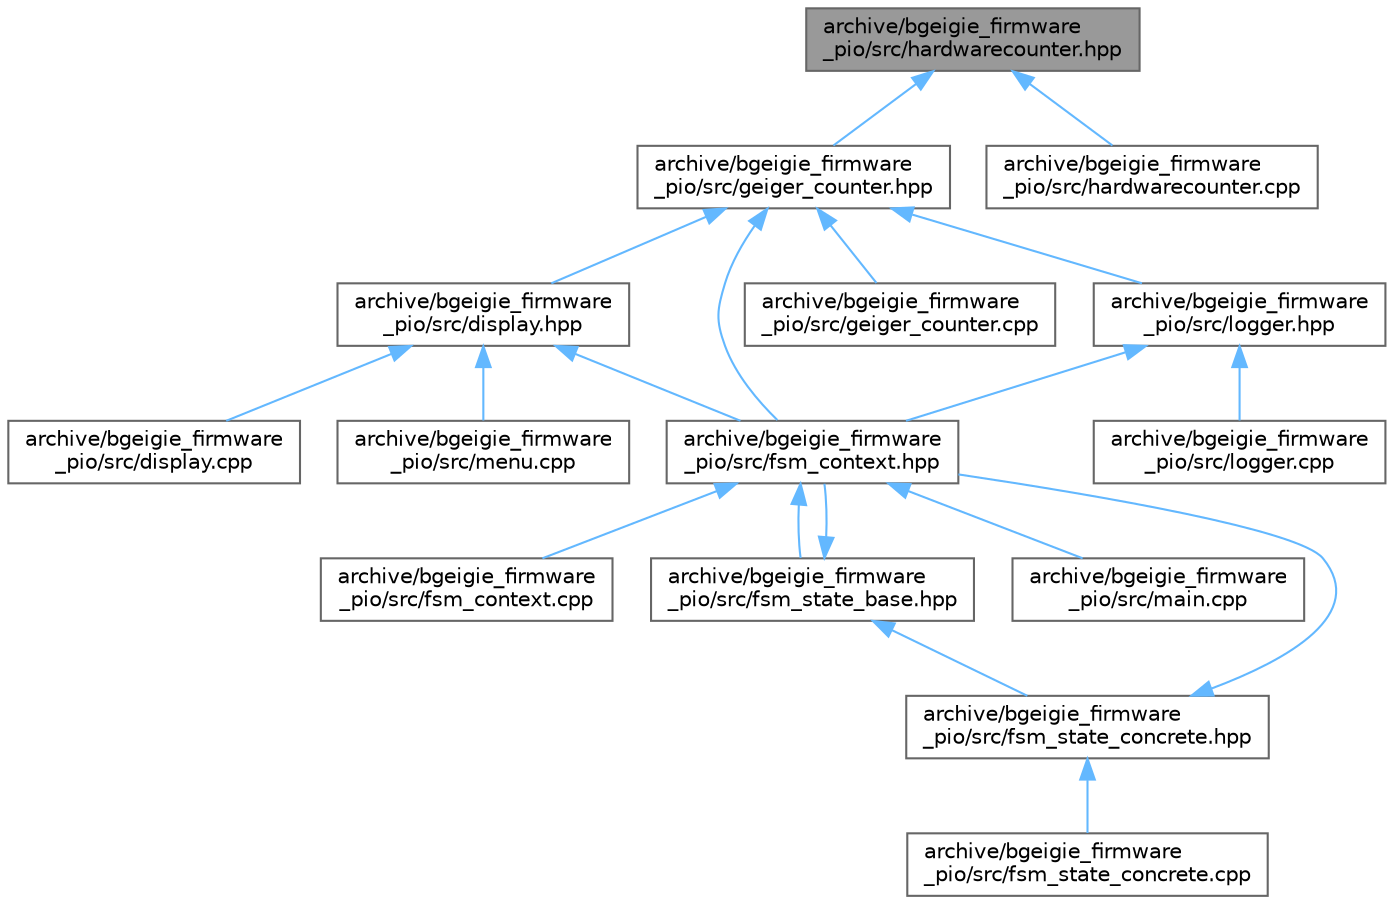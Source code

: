 digraph "archive/bgeigie_firmware_pio/src/hardwarecounter.hpp"
{
 // LATEX_PDF_SIZE
  bgcolor="transparent";
  edge [fontname=Helvetica,fontsize=10,labelfontname=Helvetica,labelfontsize=10];
  node [fontname=Helvetica,fontsize=10,shape=box,height=0.2,width=0.4];
  Node1 [id="Node000001",label="archive/bgeigie_firmware\l_pio/src/hardwarecounter.hpp",height=0.2,width=0.4,color="gray40", fillcolor="grey60", style="filled", fontcolor="black",tooltip=" "];
  Node1 -> Node2 [id="edge1_Node000001_Node000002",dir="back",color="steelblue1",style="solid",tooltip=" "];
  Node2 [id="Node000002",label="archive/bgeigie_firmware\l_pio/src/geiger_counter.hpp",height=0.2,width=0.4,color="grey40", fillcolor="white", style="filled",URL="$src_2geiger__counter_8hpp.html",tooltip=" "];
  Node2 -> Node3 [id="edge2_Node000002_Node000003",dir="back",color="steelblue1",style="solid",tooltip=" "];
  Node3 [id="Node000003",label="archive/bgeigie_firmware\l_pio/src/display.hpp",height=0.2,width=0.4,color="grey40", fillcolor="white", style="filled",URL="$src_2display_8hpp.html",tooltip=" "];
  Node3 -> Node4 [id="edge3_Node000003_Node000004",dir="back",color="steelblue1",style="solid",tooltip=" "];
  Node4 [id="Node000004",label="archive/bgeigie_firmware\l_pio/src/display.cpp",height=0.2,width=0.4,color="grey40", fillcolor="white", style="filled",URL="$display_8cpp.html",tooltip=" "];
  Node3 -> Node5 [id="edge4_Node000003_Node000005",dir="back",color="steelblue1",style="solid",tooltip=" "];
  Node5 [id="Node000005",label="archive/bgeigie_firmware\l_pio/src/fsm_context.hpp",height=0.2,width=0.4,color="grey40", fillcolor="white", style="filled",URL="$src_2fsm__context_8hpp.html",tooltip=" "];
  Node5 -> Node6 [id="edge5_Node000005_Node000006",dir="back",color="steelblue1",style="solid",tooltip=" "];
  Node6 [id="Node000006",label="archive/bgeigie_firmware\l_pio/src/fsm_context.cpp",height=0.2,width=0.4,color="grey40", fillcolor="white", style="filled",URL="$fsm__context_8cpp.html",tooltip=" "];
  Node5 -> Node7 [id="edge6_Node000005_Node000007",dir="back",color="steelblue1",style="solid",tooltip=" "];
  Node7 [id="Node000007",label="archive/bgeigie_firmware\l_pio/src/fsm_state_base.hpp",height=0.2,width=0.4,color="grey40", fillcolor="white", style="filled",URL="$src_2fsm__state__base_8hpp.html",tooltip=" "];
  Node7 -> Node5 [id="edge7_Node000007_Node000005",dir="back",color="steelblue1",style="solid",tooltip=" "];
  Node7 -> Node8 [id="edge8_Node000007_Node000008",dir="back",color="steelblue1",style="solid",tooltip=" "];
  Node8 [id="Node000008",label="archive/bgeigie_firmware\l_pio/src/fsm_state_concrete.hpp",height=0.2,width=0.4,color="grey40", fillcolor="white", style="filled",URL="$src_2fsm__state__concrete_8hpp.html",tooltip=" "];
  Node8 -> Node5 [id="edge9_Node000008_Node000005",dir="back",color="steelblue1",style="solid",tooltip=" "];
  Node8 -> Node9 [id="edge10_Node000008_Node000009",dir="back",color="steelblue1",style="solid",tooltip=" "];
  Node9 [id="Node000009",label="archive/bgeigie_firmware\l_pio/src/fsm_state_concrete.cpp",height=0.2,width=0.4,color="grey40", fillcolor="white", style="filled",URL="$fsm__state__concrete_8cpp.html",tooltip=" "];
  Node5 -> Node10 [id="edge11_Node000005_Node000010",dir="back",color="steelblue1",style="solid",tooltip=" "];
  Node10 [id="Node000010",label="archive/bgeigie_firmware\l_pio/src/main.cpp",height=0.2,width=0.4,color="grey40", fillcolor="white", style="filled",URL="$archive_2bgeigie__firmware__pio_2src_2main_8cpp.html",tooltip=" "];
  Node3 -> Node11 [id="edge12_Node000003_Node000011",dir="back",color="steelblue1",style="solid",tooltip=" "];
  Node11 [id="Node000011",label="archive/bgeigie_firmware\l_pio/src/menu.cpp",height=0.2,width=0.4,color="grey40", fillcolor="white", style="filled",URL="$menu_8cpp.html",tooltip=" "];
  Node2 -> Node5 [id="edge13_Node000002_Node000005",dir="back",color="steelblue1",style="solid",tooltip=" "];
  Node2 -> Node12 [id="edge14_Node000002_Node000012",dir="back",color="steelblue1",style="solid",tooltip=" "];
  Node12 [id="Node000012",label="archive/bgeigie_firmware\l_pio/src/geiger_counter.cpp",height=0.2,width=0.4,color="grey40", fillcolor="white", style="filled",URL="$geiger__counter_8cpp.html",tooltip=" "];
  Node2 -> Node13 [id="edge15_Node000002_Node000013",dir="back",color="steelblue1",style="solid",tooltip=" "];
  Node13 [id="Node000013",label="archive/bgeigie_firmware\l_pio/src/logger.hpp",height=0.2,width=0.4,color="grey40", fillcolor="white", style="filled",URL="$src_2logger_8hpp.html",tooltip=" "];
  Node13 -> Node5 [id="edge16_Node000013_Node000005",dir="back",color="steelblue1",style="solid",tooltip=" "];
  Node13 -> Node14 [id="edge17_Node000013_Node000014",dir="back",color="steelblue1",style="solid",tooltip=" "];
  Node14 [id="Node000014",label="archive/bgeigie_firmware\l_pio/src/logger.cpp",height=0.2,width=0.4,color="grey40", fillcolor="white", style="filled",URL="$logger_8cpp.html",tooltip=" "];
  Node1 -> Node15 [id="edge18_Node000001_Node000015",dir="back",color="steelblue1",style="solid",tooltip=" "];
  Node15 [id="Node000015",label="archive/bgeigie_firmware\l_pio/src/hardwarecounter.cpp",height=0.2,width=0.4,color="grey40", fillcolor="white", style="filled",URL="$hardwarecounter_8cpp.html",tooltip=" "];
}
